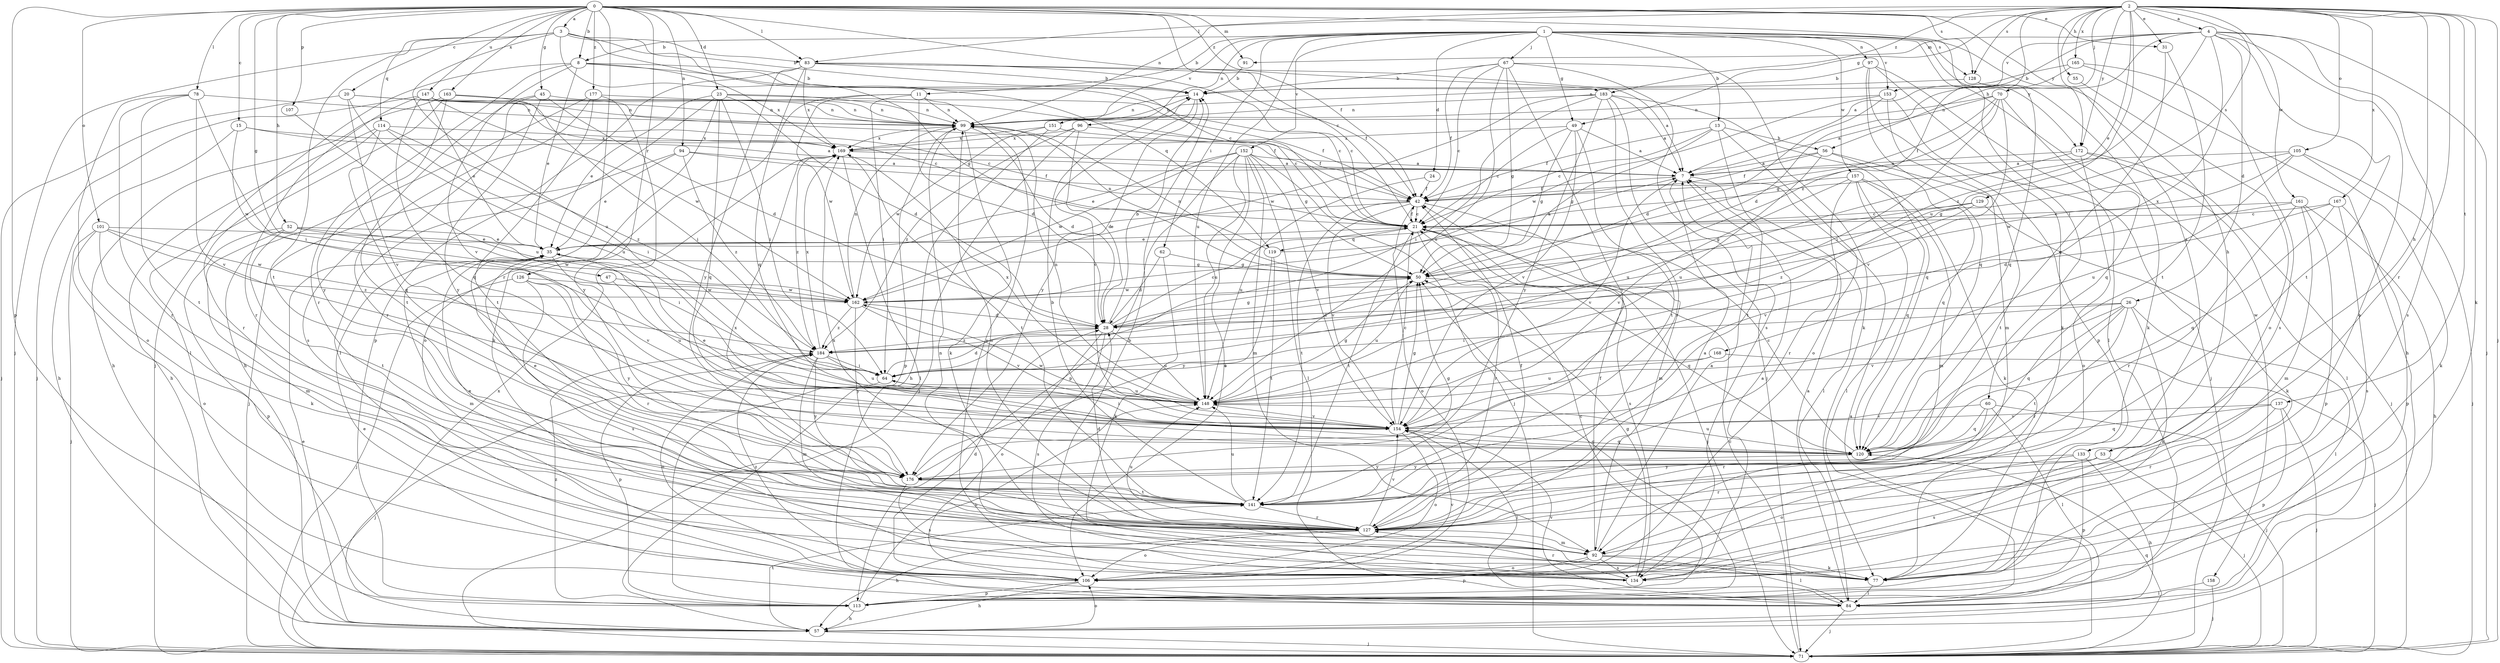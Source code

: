 strict digraph  {
0;
1;
2;
3;
4;
7;
8;
11;
13;
14;
15;
20;
21;
23;
24;
26;
28;
31;
35;
42;
45;
47;
49;
50;
52;
53;
55;
56;
57;
60;
62;
64;
67;
70;
71;
77;
78;
83;
84;
91;
92;
94;
96;
97;
99;
101;
105;
106;
107;
113;
114;
119;
120;
126;
127;
128;
129;
133;
134;
137;
141;
147;
148;
151;
152;
153;
154;
157;
158;
161;
162;
163;
165;
167;
168;
169;
172;
176;
177;
183;
184;
0 -> 3  [label=a];
0 -> 8  [label=b];
0 -> 15  [label=c];
0 -> 20  [label=c];
0 -> 21  [label=c];
0 -> 23  [label=d];
0 -> 31  [label=e];
0 -> 42  [label=f];
0 -> 45  [label=g];
0 -> 47  [label=g];
0 -> 52  [label=h];
0 -> 60  [label=i];
0 -> 78  [label=l];
0 -> 83  [label=l];
0 -> 91  [label=m];
0 -> 94  [label=n];
0 -> 101  [label=o];
0 -> 107  [label=p];
0 -> 113  [label=p];
0 -> 126  [label=r];
0 -> 127  [label=r];
0 -> 128  [label=s];
0 -> 147  [label=u];
0 -> 163  [label=x];
0 -> 172  [label=y];
0 -> 177  [label=z];
0 -> 183  [label=z];
1 -> 8  [label=b];
1 -> 11  [label=b];
1 -> 13  [label=b];
1 -> 24  [label=d];
1 -> 49  [label=g];
1 -> 53  [label=h];
1 -> 62  [label=i];
1 -> 67  [label=j];
1 -> 96  [label=n];
1 -> 97  [label=n];
1 -> 128  [label=s];
1 -> 148  [label=u];
1 -> 151  [label=v];
1 -> 152  [label=v];
1 -> 153  [label=v];
1 -> 157  [label=w];
1 -> 158  [label=w];
1 -> 172  [label=y];
2 -> 4  [label=a];
2 -> 31  [label=e];
2 -> 35  [label=e];
2 -> 49  [label=g];
2 -> 53  [label=h];
2 -> 55  [label=h];
2 -> 70  [label=j];
2 -> 71  [label=j];
2 -> 77  [label=k];
2 -> 83  [label=l];
2 -> 99  [label=n];
2 -> 105  [label=o];
2 -> 127  [label=r];
2 -> 128  [label=s];
2 -> 129  [label=s];
2 -> 133  [label=s];
2 -> 137  [label=t];
2 -> 148  [label=u];
2 -> 161  [label=w];
2 -> 165  [label=x];
2 -> 167  [label=x];
2 -> 172  [label=y];
2 -> 183  [label=z];
2 -> 184  [label=z];
3 -> 14  [label=b];
3 -> 21  [label=c];
3 -> 50  [label=g];
3 -> 71  [label=j];
3 -> 83  [label=l];
3 -> 114  [label=q];
3 -> 119  [label=q];
3 -> 141  [label=t];
3 -> 148  [label=u];
4 -> 7  [label=a];
4 -> 26  [label=d];
4 -> 56  [label=h];
4 -> 71  [label=j];
4 -> 91  [label=m];
4 -> 106  [label=o];
4 -> 134  [label=s];
4 -> 141  [label=t];
4 -> 153  [label=v];
4 -> 168  [label=x];
4 -> 184  [label=z];
7 -> 42  [label=f];
7 -> 84  [label=l];
7 -> 154  [label=v];
8 -> 14  [label=b];
8 -> 21  [label=c];
8 -> 35  [label=e];
8 -> 71  [label=j];
8 -> 127  [label=r];
8 -> 154  [label=v];
8 -> 169  [label=x];
11 -> 28  [label=d];
11 -> 64  [label=i];
11 -> 99  [label=n];
11 -> 106  [label=o];
11 -> 134  [label=s];
11 -> 162  [label=w];
13 -> 21  [label=c];
13 -> 42  [label=f];
13 -> 50  [label=g];
13 -> 56  [label=h];
13 -> 106  [label=o];
13 -> 141  [label=t];
14 -> 99  [label=n];
14 -> 154  [label=v];
14 -> 176  [label=y];
15 -> 7  [label=a];
15 -> 57  [label=h];
15 -> 162  [label=w];
15 -> 169  [label=x];
20 -> 21  [label=c];
20 -> 71  [label=j];
20 -> 99  [label=n];
20 -> 148  [label=u];
20 -> 154  [label=v];
21 -> 35  [label=e];
21 -> 42  [label=f];
21 -> 71  [label=j];
21 -> 119  [label=q];
21 -> 127  [label=r];
21 -> 134  [label=s];
21 -> 141  [label=t];
23 -> 28  [label=d];
23 -> 35  [label=e];
23 -> 42  [label=f];
23 -> 64  [label=i];
23 -> 77  [label=k];
23 -> 84  [label=l];
23 -> 99  [label=n];
23 -> 120  [label=q];
24 -> 42  [label=f];
24 -> 148  [label=u];
26 -> 28  [label=d];
26 -> 64  [label=i];
26 -> 77  [label=k];
26 -> 84  [label=l];
26 -> 120  [label=q];
26 -> 127  [label=r];
26 -> 141  [label=t];
26 -> 154  [label=v];
28 -> 14  [label=b];
28 -> 21  [label=c];
28 -> 50  [label=g];
28 -> 106  [label=o];
28 -> 134  [label=s];
28 -> 148  [label=u];
28 -> 184  [label=z];
31 -> 120  [label=q];
31 -> 141  [label=t];
35 -> 50  [label=g];
35 -> 92  [label=m];
35 -> 154  [label=v];
42 -> 21  [label=c];
42 -> 35  [label=e];
42 -> 92  [label=m];
42 -> 106  [label=o];
42 -> 141  [label=t];
42 -> 154  [label=v];
45 -> 28  [label=d];
45 -> 99  [label=n];
45 -> 127  [label=r];
45 -> 141  [label=t];
45 -> 176  [label=y];
47 -> 148  [label=u];
47 -> 162  [label=w];
49 -> 7  [label=a];
49 -> 21  [label=c];
49 -> 50  [label=g];
49 -> 141  [label=t];
49 -> 154  [label=v];
49 -> 169  [label=x];
50 -> 99  [label=n];
50 -> 120  [label=q];
50 -> 148  [label=u];
50 -> 162  [label=w];
52 -> 35  [label=e];
52 -> 64  [label=i];
52 -> 92  [label=m];
52 -> 113  [label=p];
52 -> 141  [label=t];
52 -> 162  [label=w];
53 -> 71  [label=j];
53 -> 127  [label=r];
53 -> 134  [label=s];
53 -> 176  [label=y];
55 -> 106  [label=o];
56 -> 7  [label=a];
56 -> 42  [label=f];
56 -> 120  [label=q];
56 -> 141  [label=t];
56 -> 148  [label=u];
57 -> 35  [label=e];
57 -> 71  [label=j];
57 -> 106  [label=o];
57 -> 141  [label=t];
57 -> 169  [label=x];
60 -> 71  [label=j];
60 -> 84  [label=l];
60 -> 120  [label=q];
60 -> 127  [label=r];
60 -> 154  [label=v];
62 -> 28  [label=d];
62 -> 50  [label=g];
62 -> 77  [label=k];
64 -> 28  [label=d];
64 -> 71  [label=j];
64 -> 148  [label=u];
67 -> 14  [label=b];
67 -> 21  [label=c];
67 -> 42  [label=f];
67 -> 50  [label=g];
67 -> 77  [label=k];
67 -> 134  [label=s];
67 -> 141  [label=t];
67 -> 148  [label=u];
70 -> 7  [label=a];
70 -> 42  [label=f];
70 -> 50  [label=g];
70 -> 64  [label=i];
70 -> 99  [label=n];
70 -> 120  [label=q];
70 -> 154  [label=v];
71 -> 7  [label=a];
71 -> 21  [label=c];
71 -> 120  [label=q];
77 -> 84  [label=l];
77 -> 99  [label=n];
78 -> 64  [label=i];
78 -> 99  [label=n];
78 -> 106  [label=o];
78 -> 127  [label=r];
78 -> 141  [label=t];
78 -> 154  [label=v];
83 -> 7  [label=a];
83 -> 14  [label=b];
83 -> 21  [label=c];
83 -> 42  [label=f];
83 -> 113  [label=p];
83 -> 120  [label=q];
83 -> 169  [label=x];
83 -> 176  [label=y];
84 -> 7  [label=a];
84 -> 35  [label=e];
84 -> 71  [label=j];
84 -> 154  [label=v];
91 -> 14  [label=b];
92 -> 7  [label=a];
92 -> 42  [label=f];
92 -> 77  [label=k];
92 -> 84  [label=l];
92 -> 99  [label=n];
92 -> 106  [label=o];
92 -> 113  [label=p];
92 -> 134  [label=s];
94 -> 7  [label=a];
94 -> 35  [label=e];
94 -> 42  [label=f];
94 -> 71  [label=j];
94 -> 184  [label=z];
96 -> 28  [label=d];
96 -> 42  [label=f];
96 -> 71  [label=j];
96 -> 169  [label=x];
96 -> 184  [label=z];
97 -> 14  [label=b];
97 -> 77  [label=k];
97 -> 84  [label=l];
97 -> 113  [label=p];
97 -> 120  [label=q];
99 -> 14  [label=b];
99 -> 28  [label=d];
99 -> 77  [label=k];
99 -> 113  [label=p];
99 -> 169  [label=x];
101 -> 35  [label=e];
101 -> 71  [label=j];
101 -> 77  [label=k];
101 -> 106  [label=o];
101 -> 162  [label=w];
101 -> 184  [label=z];
105 -> 7  [label=a];
105 -> 50  [label=g];
105 -> 71  [label=j];
105 -> 77  [label=k];
105 -> 148  [label=u];
105 -> 162  [label=w];
106 -> 28  [label=d];
106 -> 57  [label=h];
106 -> 113  [label=p];
106 -> 154  [label=v];
106 -> 184  [label=z];
107 -> 148  [label=u];
113 -> 21  [label=c];
113 -> 50  [label=g];
113 -> 57  [label=h];
113 -> 148  [label=u];
113 -> 184  [label=z];
114 -> 57  [label=h];
114 -> 64  [label=i];
114 -> 120  [label=q];
114 -> 127  [label=r];
114 -> 169  [label=x];
114 -> 184  [label=z];
119 -> 7  [label=a];
119 -> 99  [label=n];
119 -> 141  [label=t];
119 -> 176  [label=y];
120 -> 21  [label=c];
120 -> 148  [label=u];
120 -> 176  [label=y];
126 -> 71  [label=j];
126 -> 127  [label=r];
126 -> 134  [label=s];
126 -> 162  [label=w];
126 -> 176  [label=y];
127 -> 7  [label=a];
127 -> 28  [label=d];
127 -> 35  [label=e];
127 -> 42  [label=f];
127 -> 57  [label=h];
127 -> 92  [label=m];
127 -> 106  [label=o];
127 -> 148  [label=u];
127 -> 154  [label=v];
127 -> 169  [label=x];
128 -> 77  [label=k];
128 -> 99  [label=n];
128 -> 120  [label=q];
129 -> 21  [label=c];
129 -> 50  [label=g];
129 -> 77  [label=k];
129 -> 184  [label=z];
133 -> 57  [label=h];
133 -> 106  [label=o];
133 -> 113  [label=p];
133 -> 176  [label=y];
134 -> 7  [label=a];
134 -> 14  [label=b];
134 -> 50  [label=g];
134 -> 127  [label=r];
137 -> 71  [label=j];
137 -> 113  [label=p];
137 -> 120  [label=q];
137 -> 127  [label=r];
137 -> 154  [label=v];
141 -> 14  [label=b];
141 -> 127  [label=r];
141 -> 148  [label=u];
141 -> 169  [label=x];
147 -> 21  [label=c];
147 -> 35  [label=e];
147 -> 42  [label=f];
147 -> 71  [label=j];
147 -> 99  [label=n];
147 -> 120  [label=q];
147 -> 127  [label=r];
147 -> 162  [label=w];
148 -> 50  [label=g];
148 -> 99  [label=n];
148 -> 154  [label=v];
148 -> 169  [label=x];
151 -> 50  [label=g];
151 -> 57  [label=h];
151 -> 162  [label=w];
151 -> 169  [label=x];
152 -> 7  [label=a];
152 -> 35  [label=e];
152 -> 71  [label=j];
152 -> 84  [label=l];
152 -> 92  [label=m];
152 -> 106  [label=o];
152 -> 113  [label=p];
152 -> 148  [label=u];
152 -> 154  [label=v];
152 -> 162  [label=w];
153 -> 28  [label=d];
153 -> 71  [label=j];
153 -> 92  [label=m];
153 -> 99  [label=n];
153 -> 162  [label=w];
154 -> 21  [label=c];
154 -> 35  [label=e];
154 -> 50  [label=g];
154 -> 64  [label=i];
154 -> 84  [label=l];
154 -> 106  [label=o];
154 -> 120  [label=q];
154 -> 162  [label=w];
157 -> 42  [label=f];
157 -> 77  [label=k];
157 -> 84  [label=l];
157 -> 92  [label=m];
157 -> 120  [label=q];
157 -> 127  [label=r];
157 -> 154  [label=v];
158 -> 71  [label=j];
158 -> 84  [label=l];
161 -> 21  [label=c];
161 -> 57  [label=h];
161 -> 92  [label=m];
161 -> 113  [label=p];
161 -> 127  [label=r];
161 -> 154  [label=v];
162 -> 28  [label=d];
162 -> 99  [label=n];
162 -> 154  [label=v];
162 -> 176  [label=y];
162 -> 184  [label=z];
163 -> 21  [label=c];
163 -> 57  [label=h];
163 -> 64  [label=i];
163 -> 84  [label=l];
163 -> 99  [label=n];
163 -> 176  [label=y];
165 -> 14  [label=b];
165 -> 28  [label=d];
165 -> 57  [label=h];
165 -> 134  [label=s];
167 -> 21  [label=c];
167 -> 28  [label=d];
167 -> 113  [label=p];
167 -> 120  [label=q];
167 -> 134  [label=s];
168 -> 64  [label=i];
168 -> 71  [label=j];
168 -> 148  [label=u];
169 -> 7  [label=a];
169 -> 84  [label=l];
169 -> 141  [label=t];
169 -> 184  [label=z];
172 -> 7  [label=a];
172 -> 71  [label=j];
172 -> 84  [label=l];
172 -> 106  [label=o];
172 -> 148  [label=u];
176 -> 35  [label=e];
176 -> 50  [label=g];
176 -> 134  [label=s];
176 -> 141  [label=t];
177 -> 57  [label=h];
177 -> 99  [label=n];
177 -> 134  [label=s];
177 -> 141  [label=t];
177 -> 176  [label=y];
183 -> 7  [label=a];
183 -> 64  [label=i];
183 -> 71  [label=j];
183 -> 99  [label=n];
183 -> 120  [label=q];
183 -> 127  [label=r];
183 -> 162  [label=w];
183 -> 176  [label=y];
184 -> 64  [label=i];
184 -> 92  [label=m];
184 -> 106  [label=o];
184 -> 113  [label=p];
184 -> 148  [label=u];
184 -> 169  [label=x];
184 -> 176  [label=y];
}
